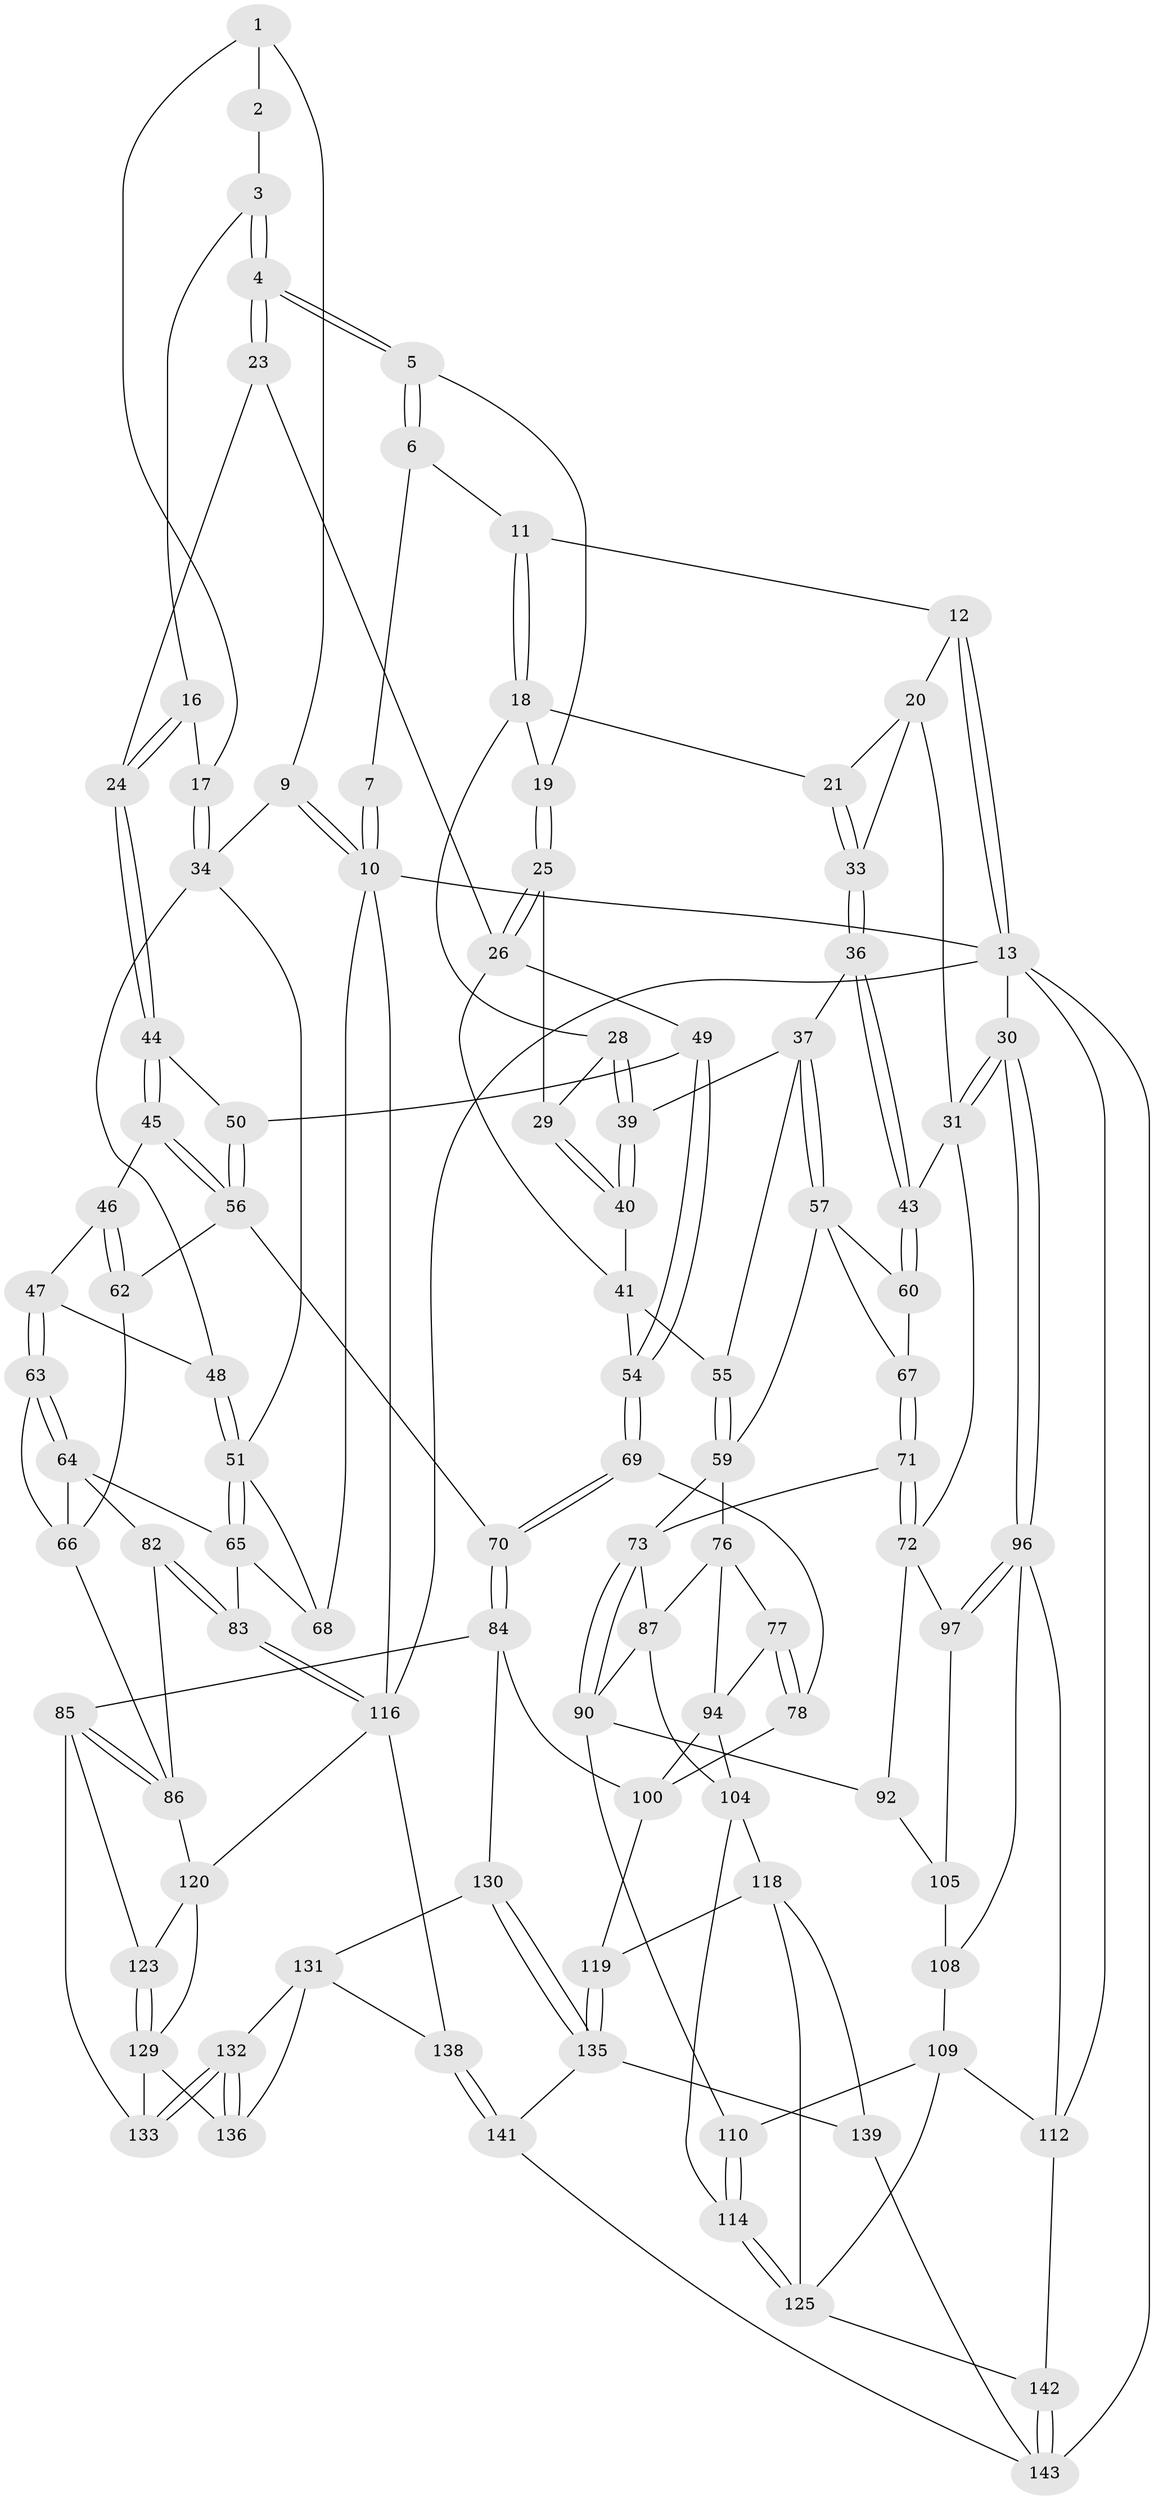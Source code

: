 // Generated by graph-tools (version 1.1) at 2025/52/02/27/25 19:52:42]
// undirected, 100 vertices, 223 edges
graph export_dot {
graph [start="1"]
  node [color=gray90,style=filled];
  1 [pos="+0.23179233900759774+0",super="+8"];
  2 [pos="+0.27019291690489605+0.009104180353137162"];
  3 [pos="+0.341691995401155+0.06577655453861707",super="+15"];
  4 [pos="+0.4428332988591579+0.0835207124851139"];
  5 [pos="+0.4782749656934367+0"];
  6 [pos="+0.4657394176441611+0"];
  7 [pos="+0.22852871422118595+0"];
  9 [pos="+0.14130207657136326+0.10009593898938383"];
  10 [pos="+0+0",super="+14"];
  11 [pos="+0.8945575208454963+0"];
  12 [pos="+1+0"];
  13 [pos="+1+0",super="+111"];
  16 [pos="+0.20836785321542084+0.14126403741561513"];
  17 [pos="+0.2010305017167678+0.14049298427562854"];
  18 [pos="+0.7358956816783442+0.04931347998903201",super="+22"];
  19 [pos="+0.5448181991096847+0.02863797049946676"];
  20 [pos="+0.9285142873441788+0.06757480183690447",super="+32"];
  21 [pos="+0.8182813068320989+0.12467577772486892"];
  23 [pos="+0.4397946957773199+0.12704753333251623"];
  24 [pos="+0.2859232238693714+0.1933851246107231"];
  25 [pos="+0.6464480188040549+0.14923270900980437"];
  26 [pos="+0.5434404450157331+0.21924660875227334",super="+27"];
  28 [pos="+0.7263831960646624+0.12241295567043198"];
  29 [pos="+0.6470998753084433+0.14916186041828666"];
  30 [pos="+1+0.3859769107075695"];
  31 [pos="+1+0.3841425359713798",super="+42"];
  33 [pos="+0.8782228291367546+0.1855748964976603"];
  34 [pos="+0.12722565440354527+0.2430917880984806",super="+35"];
  36 [pos="+0.8653034173208463+0.2415248799083107"];
  37 [pos="+0.779468398324501+0.25193805006821446",super="+38"];
  39 [pos="+0.7703200762210985+0.24663154807350463"];
  40 [pos="+0.6711034396867693+0.2599308199788452"];
  41 [pos="+0.6373296901761064+0.2790936694966016",super="+53"];
  43 [pos="+1+0.3587950267169526"];
  44 [pos="+0.2871241143865641+0.2546222129398695"];
  45 [pos="+0.2825844878184175+0.264539729213481"];
  46 [pos="+0.22993517757799717+0.30399116776406093"];
  47 [pos="+0.20312332810092254+0.31052741357245944"];
  48 [pos="+0.12989537972159373+0.24858262423174382"];
  49 [pos="+0.47913969385018057+0.2738003188684167"];
  50 [pos="+0.39359445596647075+0.28647645531216853"];
  51 [pos="+0.0888701040513983+0.3851768207370782",super="+52"];
  54 [pos="+0.4945915350414664+0.39887377041534977"];
  55 [pos="+0.6537117103534867+0.4026708074207056"];
  56 [pos="+0.3305101672521799+0.35906458519277956",super="+61"];
  57 [pos="+0.7917218582366728+0.3218506786985661",super="+58"];
  59 [pos="+0.6838137800941974+0.4344511506269033",super="+75"];
  60 [pos="+0.8109220452439708+0.34073643156047567"];
  62 [pos="+0.31721132137070046+0.4510012966875658"];
  63 [pos="+0.1577402538370729+0.4250489229200422"];
  64 [pos="+0.13213768372376622+0.4340085949623213",super="+81"];
  65 [pos="+0.11837735172682105+0.4241203673803012",super="+79"];
  66 [pos="+0.26281152561671084+0.448830302274312",super="+80"];
  67 [pos="+0.831543790795375+0.4222248040322949"];
  68 [pos="+0+0.22163457095248798"];
  69 [pos="+0.4173234965227976+0.5042440270737878"];
  70 [pos="+0.40452959304834335+0.5093609969275973"];
  71 [pos="+0.9081717089963107+0.45849977056415275"];
  72 [pos="+0.9182119901201403+0.45763103722698373",super="+91"];
  73 [pos="+0.8752651009586149+0.48099213844980704",super="+74"];
  76 [pos="+0.6677565227300348+0.5243449466027563",super="+89"];
  77 [pos="+0.5980907485936641+0.5468704685544159",super="+95"];
  78 [pos="+0.5288645568614092+0.5618590248680732",super="+98"];
  82 [pos="+0+0.5914878828155616"];
  83 [pos="+0+0.6060146795365752"];
  84 [pos="+0.33325289283379594+0.6689715521593986",super="+103"];
  85 [pos="+0.3320413052841064+0.6696260107260005",super="+122"];
  86 [pos="+0.19469706836751985+0.6374005815620153",super="+101"];
  87 [pos="+0.7596013146803196+0.6205211731682928",super="+88"];
  90 [pos="+0.8213240568258228+0.6433051486139221",super="+93"];
  92 [pos="+0.8713628719394939+0.6338558733119184",super="+106"];
  94 [pos="+0.6334158442681667+0.6114014334841626",super="+99"];
  96 [pos="+1+0.5900036162592737",super="+113"];
  97 [pos="+1+0.6220998400348281"];
  100 [pos="+0.5738029862517908+0.6793409490883598",super="+102"];
  104 [pos="+0.7105063043574985+0.6616819310454324",super="+115"];
  105 [pos="+0.9631639156267578+0.669776703694984",super="+107"];
  108 [pos="+0.9276360367255395+0.7395200996187569"];
  109 [pos="+0.9192435000986245+0.7447657939373911",super="+124"];
  110 [pos="+0.8429698276453402+0.688638888213394"];
  112 [pos="+1+0.9134739532520894",super="+126"];
  114 [pos="+0.8105471483074675+0.7647223717473756"];
  116 [pos="+0+1",super="+117"];
  118 [pos="+0.6562652794669415+0.8383013699426778",super="+128"];
  119 [pos="+0.5747985900306074+0.8158468976025441"];
  120 [pos="+0.12735591179502836+0.6929937823619909",super="+121"];
  123 [pos="+0.1652922225118377+0.7881686997679744"];
  125 [pos="+0.8191459108754805+0.8664221074177408",super="+127"];
  129 [pos="+0.15460432119062673+0.8161265170661806",super="+134"];
  130 [pos="+0.40583778057674785+0.8993670105132129"];
  131 [pos="+0.37306730492653173+0.8984648784650779",super="+137"];
  132 [pos="+0.3206364078244942+0.8248143386356062"];
  133 [pos="+0.3104835507860819+0.7450575568783171"];
  135 [pos="+0.48727419291092305+0.9680021127134473",super="+140"];
  136 [pos="+0.2231962039740827+0.9295413151516395"];
  138 [pos="+0.09438285372560719+1"];
  139 [pos="+0.7104971661147098+0.9498143019600122"];
  141 [pos="+0.460876524306921+1"];
  142 [pos="+0.8929802386940404+0.9668315706337844"];
  143 [pos="+0.8972146029811716+1",super="+144"];
  1 -- 2;
  1 -- 9;
  1 -- 17;
  2 -- 3 [weight=2];
  3 -- 4;
  3 -- 4;
  3 -- 16;
  4 -- 5;
  4 -- 5;
  4 -- 23;
  4 -- 23;
  5 -- 6;
  5 -- 6;
  5 -- 19;
  6 -- 7;
  6 -- 11;
  7 -- 10;
  7 -- 10;
  9 -- 10;
  9 -- 10;
  9 -- 34;
  10 -- 116;
  10 -- 13;
  10 -- 68;
  11 -- 12;
  11 -- 18;
  11 -- 18;
  12 -- 13;
  12 -- 13;
  12 -- 20;
  13 -- 30;
  13 -- 112;
  13 -- 116;
  13 -- 143;
  16 -- 17;
  16 -- 24;
  16 -- 24;
  17 -- 34;
  17 -- 34;
  18 -- 19;
  18 -- 28;
  18 -- 21;
  19 -- 25;
  19 -- 25;
  20 -- 21;
  20 -- 33;
  20 -- 31;
  21 -- 33;
  21 -- 33;
  23 -- 24;
  23 -- 26;
  24 -- 44;
  24 -- 44;
  25 -- 26;
  25 -- 26;
  25 -- 29;
  26 -- 41;
  26 -- 49;
  28 -- 29;
  28 -- 39;
  28 -- 39;
  29 -- 40;
  29 -- 40;
  30 -- 31;
  30 -- 31;
  30 -- 96;
  30 -- 96;
  31 -- 72;
  31 -- 43;
  33 -- 36;
  33 -- 36;
  34 -- 48;
  34 -- 51;
  36 -- 37;
  36 -- 43;
  36 -- 43;
  37 -- 57;
  37 -- 57;
  37 -- 39;
  37 -- 55;
  39 -- 40;
  39 -- 40;
  40 -- 41;
  41 -- 54;
  41 -- 55;
  43 -- 60;
  43 -- 60;
  44 -- 45;
  44 -- 45;
  44 -- 50;
  45 -- 46;
  45 -- 56;
  45 -- 56;
  46 -- 47;
  46 -- 62;
  46 -- 62;
  47 -- 48;
  47 -- 63;
  47 -- 63;
  48 -- 51;
  48 -- 51;
  49 -- 50;
  49 -- 54;
  49 -- 54;
  50 -- 56;
  50 -- 56;
  51 -- 65;
  51 -- 65;
  51 -- 68;
  54 -- 69;
  54 -- 69;
  55 -- 59;
  55 -- 59;
  56 -- 62;
  56 -- 70;
  57 -- 60;
  57 -- 67;
  57 -- 59;
  59 -- 73;
  59 -- 76;
  60 -- 67;
  62 -- 66;
  63 -- 64;
  63 -- 64;
  63 -- 66;
  64 -- 65;
  64 -- 82;
  64 -- 66;
  65 -- 83;
  65 -- 68;
  66 -- 86;
  67 -- 71;
  67 -- 71;
  69 -- 70;
  69 -- 70;
  69 -- 78;
  70 -- 84;
  70 -- 84;
  71 -- 72;
  71 -- 72;
  71 -- 73;
  72 -- 97;
  72 -- 92;
  73 -- 90;
  73 -- 90;
  73 -- 87;
  76 -- 77;
  76 -- 94;
  76 -- 87;
  77 -- 78 [weight=2];
  77 -- 78;
  77 -- 94;
  78 -- 100;
  82 -- 83;
  82 -- 83;
  82 -- 86;
  83 -- 116;
  83 -- 116;
  84 -- 85;
  84 -- 100;
  84 -- 130;
  85 -- 86;
  85 -- 86;
  85 -- 123;
  85 -- 133;
  86 -- 120;
  87 -- 90;
  87 -- 104;
  90 -- 92;
  90 -- 110;
  92 -- 105;
  94 -- 104;
  94 -- 100;
  96 -- 97;
  96 -- 97;
  96 -- 108;
  96 -- 112;
  97 -- 105;
  100 -- 119;
  104 -- 114;
  104 -- 118;
  105 -- 108;
  108 -- 109;
  109 -- 110;
  109 -- 125;
  109 -- 112;
  110 -- 114;
  110 -- 114;
  112 -- 142;
  114 -- 125;
  114 -- 125;
  116 -- 138;
  116 -- 120;
  118 -- 119;
  118 -- 139;
  118 -- 125;
  119 -- 135;
  119 -- 135;
  120 -- 123;
  120 -- 129;
  123 -- 129;
  123 -- 129;
  125 -- 142;
  129 -- 136;
  129 -- 133;
  130 -- 131;
  130 -- 135;
  130 -- 135;
  131 -- 132;
  131 -- 136;
  131 -- 138;
  132 -- 133;
  132 -- 133;
  132 -- 136;
  132 -- 136;
  135 -- 139;
  135 -- 141;
  138 -- 141;
  138 -- 141;
  139 -- 143;
  141 -- 143;
  142 -- 143;
  142 -- 143;
}
